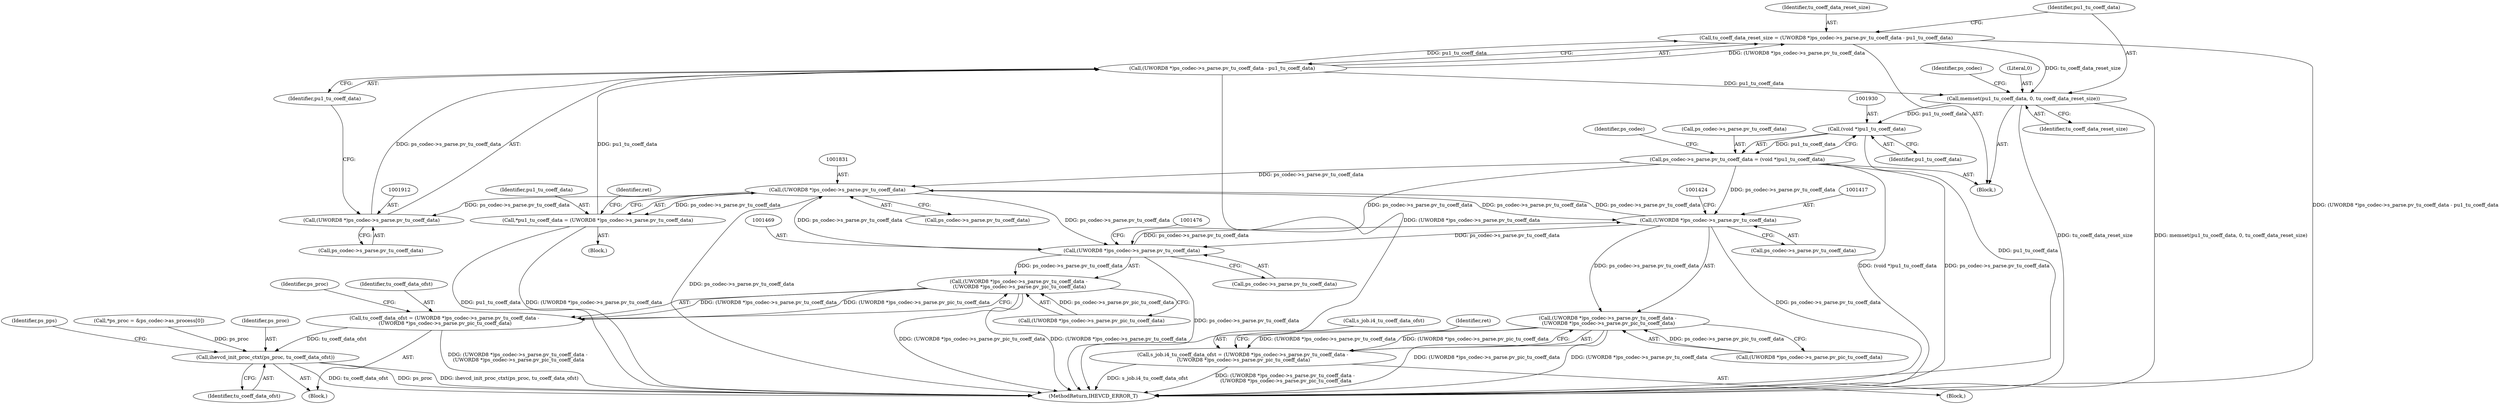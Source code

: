 digraph "0_Android_2b9fb0c2074d370a254b35e2489de2d94943578d@integer" {
"1001908" [label="(Call,tu_coeff_data_reset_size = (UWORD8 *)ps_codec->s_parse.pv_tu_coeff_data - pu1_tu_coeff_data)"];
"1001910" [label="(Call,(UWORD8 *)ps_codec->s_parse.pv_tu_coeff_data - pu1_tu_coeff_data)"];
"1001911" [label="(Call,(UWORD8 *)ps_codec->s_parse.pv_tu_coeff_data)"];
"1001830" [label="(Call,(UWORD8 *)ps_codec->s_parse.pv_tu_coeff_data)"];
"1001416" [label="(Call,(UWORD8 *)ps_codec->s_parse.pv_tu_coeff_data)"];
"1001923" [label="(Call,ps_codec->s_parse.pv_tu_coeff_data = (void *)pu1_tu_coeff_data)"];
"1001929" [label="(Call,(void *)pu1_tu_coeff_data)"];
"1001919" [label="(Call,memset(pu1_tu_coeff_data, 0, tu_coeff_data_reset_size))"];
"1001908" [label="(Call,tu_coeff_data_reset_size = (UWORD8 *)ps_codec->s_parse.pv_tu_coeff_data - pu1_tu_coeff_data)"];
"1001468" [label="(Call,(UWORD8 *)ps_codec->s_parse.pv_tu_coeff_data)"];
"1001828" [label="(Call,*pu1_tu_coeff_data = (UWORD8 *)ps_codec->s_parse.pv_tu_coeff_data)"];
"1001415" [label="(Call,(UWORD8 *)ps_codec->s_parse.pv_tu_coeff_data -\n (UWORD8 *)ps_codec->s_parse.pv_pic_tu_coeff_data)"];
"1001411" [label="(Call,s_job.i4_tu_coeff_data_ofst = (UWORD8 *)ps_codec->s_parse.pv_tu_coeff_data -\n (UWORD8 *)ps_codec->s_parse.pv_pic_tu_coeff_data)"];
"1001467" [label="(Call,(UWORD8 *)ps_codec->s_parse.pv_tu_coeff_data -\n (UWORD8 *)ps_codec->s_parse.pv_pic_tu_coeff_data)"];
"1001465" [label="(Call,tu_coeff_data_ofst = (UWORD8 *)ps_codec->s_parse.pv_tu_coeff_data -\n (UWORD8 *)ps_codec->s_parse.pv_pic_tu_coeff_data)"];
"1001516" [label="(Call,ihevcd_init_proc_ctxt(ps_proc, tu_coeff_data_ofst))"];
"1001832" [label="(Call,ps_codec->s_parse.pv_tu_coeff_data)"];
"1001418" [label="(Call,ps_codec->s_parse.pv_tu_coeff_data)"];
"1001475" [label="(Call,(UWORD8 *)ps_codec->s_parse.pv_pic_tu_coeff_data)"];
"1001454" [label="(Block,)"];
"1001416" [label="(Call,(UWORD8 *)ps_codec->s_parse.pv_tu_coeff_data)"];
"1001926" [label="(Identifier,ps_codec)"];
"1001829" [label="(Identifier,pu1_tu_coeff_data)"];
"1001431" [label="(Identifier,ret)"];
"1001921" [label="(Literal,0)"];
"1001516" [label="(Call,ihevcd_init_proc_ctxt(ps_proc, tu_coeff_data_ofst))"];
"1001838" [label="(Identifier,ret)"];
"1001466" [label="(Identifier,tu_coeff_data_ofst)"];
"1001908" [label="(Call,tu_coeff_data_reset_size = (UWORD8 *)ps_codec->s_parse.pv_tu_coeff_data - pu1_tu_coeff_data)"];
"1001456" [label="(Call,*ps_proc = &ps_codec->as_process[0])"];
"1001920" [label="(Identifier,pu1_tu_coeff_data)"];
"1001828" [label="(Call,*pu1_tu_coeff_data = (UWORD8 *)ps_codec->s_parse.pv_tu_coeff_data)"];
"1001931" [label="(Identifier,pu1_tu_coeff_data)"];
"1001924" [label="(Call,ps_codec->s_parse.pv_tu_coeff_data)"];
"1001484" [label="(Identifier,ps_proc)"];
"1001415" [label="(Call,(UWORD8 *)ps_codec->s_parse.pv_tu_coeff_data -\n (UWORD8 *)ps_codec->s_parse.pv_pic_tu_coeff_data)"];
"1001869" [label="(Block,)"];
"1001470" [label="(Call,ps_codec->s_parse.pv_tu_coeff_data)"];
"1001518" [label="(Identifier,tu_coeff_data_ofst)"];
"1001521" [label="(Identifier,ps_pps)"];
"1001423" [label="(Call,(UWORD8 *)ps_codec->s_parse.pv_pic_tu_coeff_data)"];
"1001919" [label="(Call,memset(pu1_tu_coeff_data, 0, tu_coeff_data_reset_size))"];
"1001361" [label="(Block,)"];
"1001467" [label="(Call,(UWORD8 *)ps_codec->s_parse.pv_tu_coeff_data -\n (UWORD8 *)ps_codec->s_parse.pv_pic_tu_coeff_data)"];
"1001412" [label="(Call,s_job.i4_tu_coeff_data_ofst)"];
"1001784" [label="(Block,)"];
"1001918" [label="(Identifier,pu1_tu_coeff_data)"];
"1004845" [label="(MethodReturn,IHEVCD_ERROR_T)"];
"1001910" [label="(Call,(UWORD8 *)ps_codec->s_parse.pv_tu_coeff_data - pu1_tu_coeff_data)"];
"1001929" [label="(Call,(void *)pu1_tu_coeff_data)"];
"1001468" [label="(Call,(UWORD8 *)ps_codec->s_parse.pv_tu_coeff_data)"];
"1001909" [label="(Identifier,tu_coeff_data_reset_size)"];
"1001830" [label="(Call,(UWORD8 *)ps_codec->s_parse.pv_tu_coeff_data)"];
"1001911" [label="(Call,(UWORD8 *)ps_codec->s_parse.pv_tu_coeff_data)"];
"1001465" [label="(Call,tu_coeff_data_ofst = (UWORD8 *)ps_codec->s_parse.pv_tu_coeff_data -\n (UWORD8 *)ps_codec->s_parse.pv_pic_tu_coeff_data)"];
"1001517" [label="(Identifier,ps_proc)"];
"1001922" [label="(Identifier,tu_coeff_data_reset_size)"];
"1001913" [label="(Call,ps_codec->s_parse.pv_tu_coeff_data)"];
"1001411" [label="(Call,s_job.i4_tu_coeff_data_ofst = (UWORD8 *)ps_codec->s_parse.pv_tu_coeff_data -\n (UWORD8 *)ps_codec->s_parse.pv_pic_tu_coeff_data)"];
"1001933" [label="(Identifier,ps_codec)"];
"1001923" [label="(Call,ps_codec->s_parse.pv_tu_coeff_data = (void *)pu1_tu_coeff_data)"];
"1001908" -> "1001869"  [label="AST: "];
"1001908" -> "1001910"  [label="CFG: "];
"1001909" -> "1001908"  [label="AST: "];
"1001910" -> "1001908"  [label="AST: "];
"1001920" -> "1001908"  [label="CFG: "];
"1001908" -> "1004845"  [label="DDG: (UWORD8 *)ps_codec->s_parse.pv_tu_coeff_data - pu1_tu_coeff_data"];
"1001910" -> "1001908"  [label="DDG: (UWORD8 *)ps_codec->s_parse.pv_tu_coeff_data"];
"1001910" -> "1001908"  [label="DDG: pu1_tu_coeff_data"];
"1001908" -> "1001919"  [label="DDG: tu_coeff_data_reset_size"];
"1001910" -> "1001918"  [label="CFG: "];
"1001911" -> "1001910"  [label="AST: "];
"1001918" -> "1001910"  [label="AST: "];
"1001910" -> "1004845"  [label="DDG: (UWORD8 *)ps_codec->s_parse.pv_tu_coeff_data"];
"1001911" -> "1001910"  [label="DDG: ps_codec->s_parse.pv_tu_coeff_data"];
"1001828" -> "1001910"  [label="DDG: pu1_tu_coeff_data"];
"1001910" -> "1001919"  [label="DDG: pu1_tu_coeff_data"];
"1001911" -> "1001913"  [label="CFG: "];
"1001912" -> "1001911"  [label="AST: "];
"1001913" -> "1001911"  [label="AST: "];
"1001918" -> "1001911"  [label="CFG: "];
"1001830" -> "1001911"  [label="DDG: ps_codec->s_parse.pv_tu_coeff_data"];
"1001830" -> "1001828"  [label="AST: "];
"1001830" -> "1001832"  [label="CFG: "];
"1001831" -> "1001830"  [label="AST: "];
"1001832" -> "1001830"  [label="AST: "];
"1001828" -> "1001830"  [label="CFG: "];
"1001830" -> "1004845"  [label="DDG: ps_codec->s_parse.pv_tu_coeff_data"];
"1001830" -> "1001416"  [label="DDG: ps_codec->s_parse.pv_tu_coeff_data"];
"1001830" -> "1001468"  [label="DDG: ps_codec->s_parse.pv_tu_coeff_data"];
"1001830" -> "1001828"  [label="DDG: ps_codec->s_parse.pv_tu_coeff_data"];
"1001416" -> "1001830"  [label="DDG: ps_codec->s_parse.pv_tu_coeff_data"];
"1001923" -> "1001830"  [label="DDG: ps_codec->s_parse.pv_tu_coeff_data"];
"1001468" -> "1001830"  [label="DDG: ps_codec->s_parse.pv_tu_coeff_data"];
"1001416" -> "1001415"  [label="AST: "];
"1001416" -> "1001418"  [label="CFG: "];
"1001417" -> "1001416"  [label="AST: "];
"1001418" -> "1001416"  [label="AST: "];
"1001424" -> "1001416"  [label="CFG: "];
"1001416" -> "1004845"  [label="DDG: ps_codec->s_parse.pv_tu_coeff_data"];
"1001416" -> "1001415"  [label="DDG: ps_codec->s_parse.pv_tu_coeff_data"];
"1001923" -> "1001416"  [label="DDG: ps_codec->s_parse.pv_tu_coeff_data"];
"1001468" -> "1001416"  [label="DDG: ps_codec->s_parse.pv_tu_coeff_data"];
"1001416" -> "1001468"  [label="DDG: ps_codec->s_parse.pv_tu_coeff_data"];
"1001923" -> "1001869"  [label="AST: "];
"1001923" -> "1001929"  [label="CFG: "];
"1001924" -> "1001923"  [label="AST: "];
"1001929" -> "1001923"  [label="AST: "];
"1001933" -> "1001923"  [label="CFG: "];
"1001923" -> "1004845"  [label="DDG: (void *)pu1_tu_coeff_data"];
"1001923" -> "1004845"  [label="DDG: ps_codec->s_parse.pv_tu_coeff_data"];
"1001923" -> "1001468"  [label="DDG: ps_codec->s_parse.pv_tu_coeff_data"];
"1001929" -> "1001923"  [label="DDG: pu1_tu_coeff_data"];
"1001929" -> "1001931"  [label="CFG: "];
"1001930" -> "1001929"  [label="AST: "];
"1001931" -> "1001929"  [label="AST: "];
"1001929" -> "1004845"  [label="DDG: pu1_tu_coeff_data"];
"1001919" -> "1001929"  [label="DDG: pu1_tu_coeff_data"];
"1001919" -> "1001869"  [label="AST: "];
"1001919" -> "1001922"  [label="CFG: "];
"1001920" -> "1001919"  [label="AST: "];
"1001921" -> "1001919"  [label="AST: "];
"1001922" -> "1001919"  [label="AST: "];
"1001926" -> "1001919"  [label="CFG: "];
"1001919" -> "1004845"  [label="DDG: tu_coeff_data_reset_size"];
"1001919" -> "1004845"  [label="DDG: memset(pu1_tu_coeff_data, 0, tu_coeff_data_reset_size)"];
"1001468" -> "1001467"  [label="AST: "];
"1001468" -> "1001470"  [label="CFG: "];
"1001469" -> "1001468"  [label="AST: "];
"1001470" -> "1001468"  [label="AST: "];
"1001476" -> "1001468"  [label="CFG: "];
"1001468" -> "1004845"  [label="DDG: ps_codec->s_parse.pv_tu_coeff_data"];
"1001468" -> "1001467"  [label="DDG: ps_codec->s_parse.pv_tu_coeff_data"];
"1001828" -> "1001784"  [label="AST: "];
"1001829" -> "1001828"  [label="AST: "];
"1001838" -> "1001828"  [label="CFG: "];
"1001828" -> "1004845"  [label="DDG: (UWORD8 *)ps_codec->s_parse.pv_tu_coeff_data"];
"1001828" -> "1004845"  [label="DDG: pu1_tu_coeff_data"];
"1001415" -> "1001411"  [label="AST: "];
"1001415" -> "1001423"  [label="CFG: "];
"1001423" -> "1001415"  [label="AST: "];
"1001411" -> "1001415"  [label="CFG: "];
"1001415" -> "1004845"  [label="DDG: (UWORD8 *)ps_codec->s_parse.pv_pic_tu_coeff_data"];
"1001415" -> "1004845"  [label="DDG: (UWORD8 *)ps_codec->s_parse.pv_tu_coeff_data"];
"1001415" -> "1001411"  [label="DDG: (UWORD8 *)ps_codec->s_parse.pv_tu_coeff_data"];
"1001415" -> "1001411"  [label="DDG: (UWORD8 *)ps_codec->s_parse.pv_pic_tu_coeff_data"];
"1001423" -> "1001415"  [label="DDG: ps_codec->s_parse.pv_pic_tu_coeff_data"];
"1001411" -> "1001361"  [label="AST: "];
"1001412" -> "1001411"  [label="AST: "];
"1001431" -> "1001411"  [label="CFG: "];
"1001411" -> "1004845"  [label="DDG: (UWORD8 *)ps_codec->s_parse.pv_tu_coeff_data -\n (UWORD8 *)ps_codec->s_parse.pv_pic_tu_coeff_data"];
"1001411" -> "1004845"  [label="DDG: s_job.i4_tu_coeff_data_ofst"];
"1001467" -> "1001465"  [label="AST: "];
"1001467" -> "1001475"  [label="CFG: "];
"1001475" -> "1001467"  [label="AST: "];
"1001465" -> "1001467"  [label="CFG: "];
"1001467" -> "1004845"  [label="DDG: (UWORD8 *)ps_codec->s_parse.pv_pic_tu_coeff_data"];
"1001467" -> "1004845"  [label="DDG: (UWORD8 *)ps_codec->s_parse.pv_tu_coeff_data"];
"1001467" -> "1001465"  [label="DDG: (UWORD8 *)ps_codec->s_parse.pv_tu_coeff_data"];
"1001467" -> "1001465"  [label="DDG: (UWORD8 *)ps_codec->s_parse.pv_pic_tu_coeff_data"];
"1001475" -> "1001467"  [label="DDG: ps_codec->s_parse.pv_pic_tu_coeff_data"];
"1001465" -> "1001454"  [label="AST: "];
"1001466" -> "1001465"  [label="AST: "];
"1001484" -> "1001465"  [label="CFG: "];
"1001465" -> "1004845"  [label="DDG: (UWORD8 *)ps_codec->s_parse.pv_tu_coeff_data -\n (UWORD8 *)ps_codec->s_parse.pv_pic_tu_coeff_data"];
"1001465" -> "1001516"  [label="DDG: tu_coeff_data_ofst"];
"1001516" -> "1001454"  [label="AST: "];
"1001516" -> "1001518"  [label="CFG: "];
"1001517" -> "1001516"  [label="AST: "];
"1001518" -> "1001516"  [label="AST: "];
"1001521" -> "1001516"  [label="CFG: "];
"1001516" -> "1004845"  [label="DDG: ps_proc"];
"1001516" -> "1004845"  [label="DDG: ihevcd_init_proc_ctxt(ps_proc, tu_coeff_data_ofst)"];
"1001516" -> "1004845"  [label="DDG: tu_coeff_data_ofst"];
"1001456" -> "1001516"  [label="DDG: ps_proc"];
}
